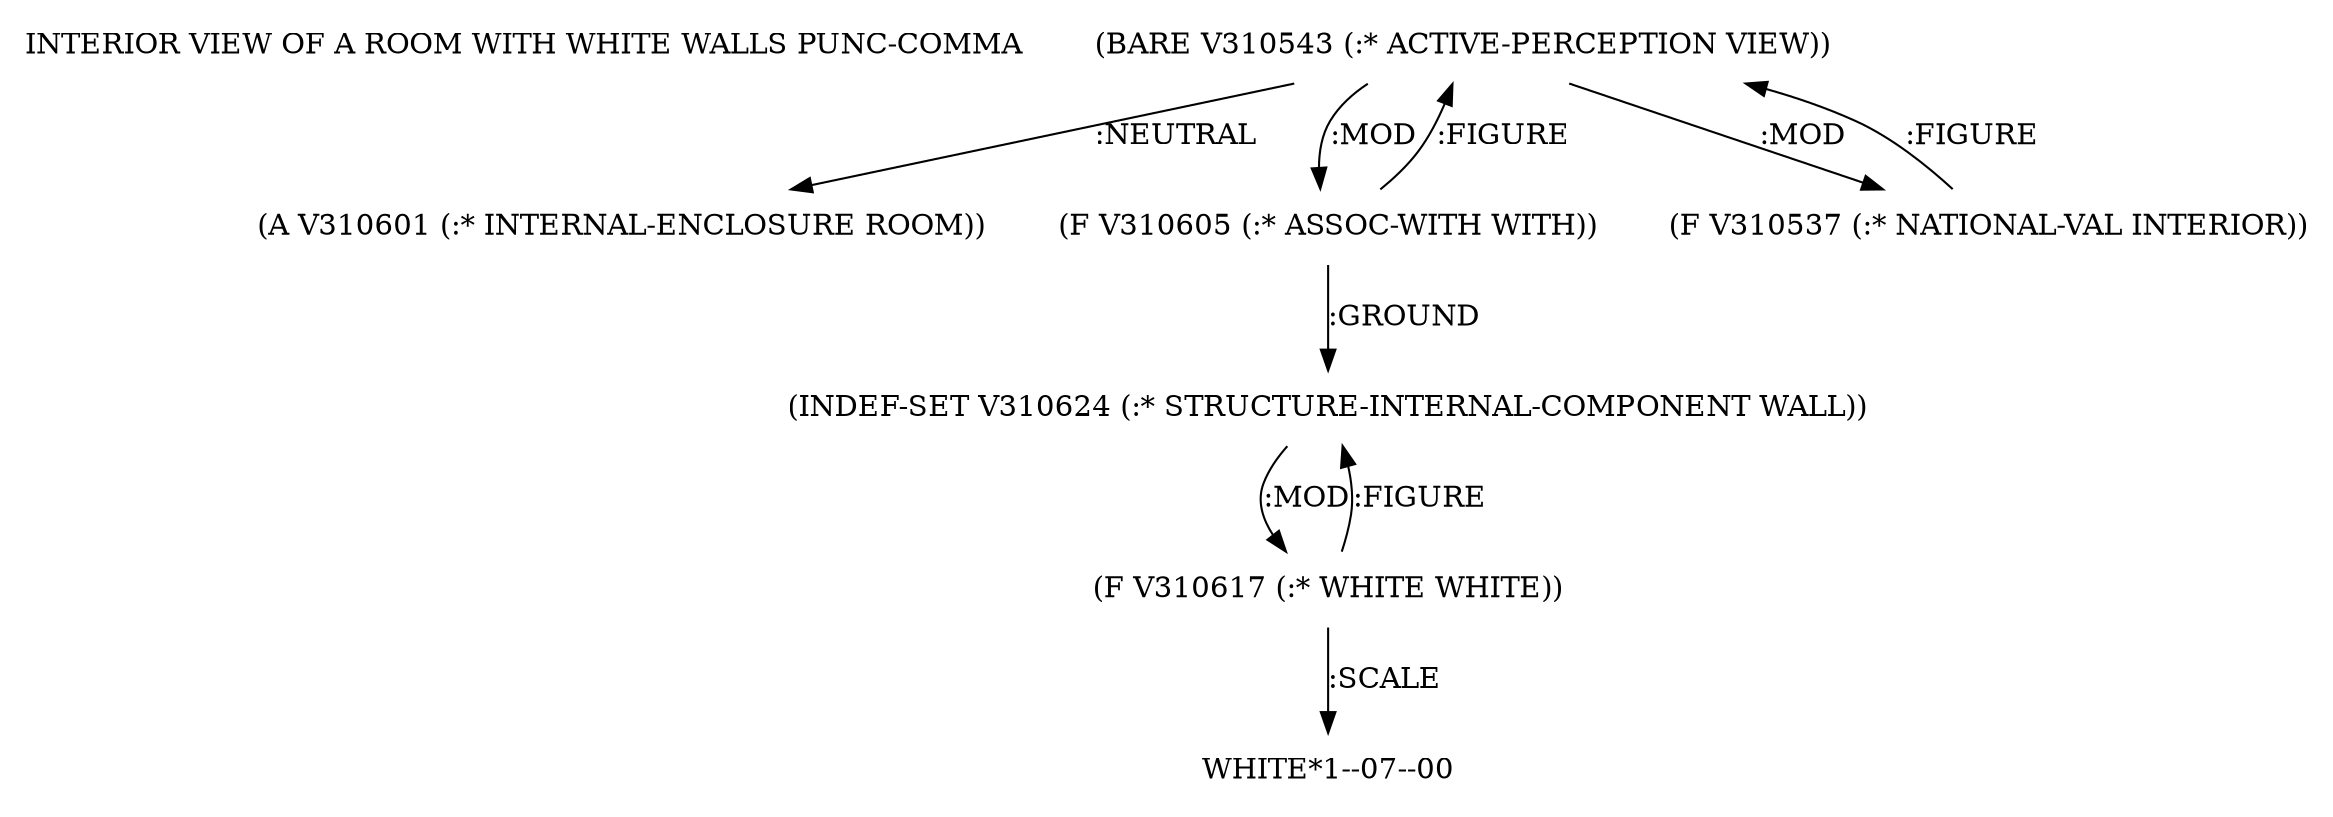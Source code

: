 digraph Terms {
  node [shape=none]
  "INTERIOR VIEW OF A ROOM WITH WHITE WALLS PUNC-COMMA"
  "V310543" [label="(BARE V310543 (:* ACTIVE-PERCEPTION VIEW))"]
  "V310543" -> "V310601" [label=":NEUTRAL"]
  "V310543" -> "V310605" [label=":MOD"]
  "V310543" -> "V310537" [label=":MOD"]
  "V310537" [label="(F V310537 (:* NATIONAL-VAL INTERIOR))"]
  "V310537" -> "V310543" [label=":FIGURE"]
  "V310601" [label="(A V310601 (:* INTERNAL-ENCLOSURE ROOM))"]
  "V310605" [label="(F V310605 (:* ASSOC-WITH WITH))"]
  "V310605" -> "V310624" [label=":GROUND"]
  "V310605" -> "V310543" [label=":FIGURE"]
  "V310624" [label="(INDEF-SET V310624 (:* STRUCTURE-INTERNAL-COMPONENT WALL))"]
  "V310624" -> "V310617" [label=":MOD"]
  "V310617" [label="(F V310617 (:* WHITE WHITE))"]
  "V310617" -> "V310624" [label=":FIGURE"]
  "V310617" -> "NT311076" [label=":SCALE"]
  "NT311076" [label="WHITE*1--07--00"]
}
